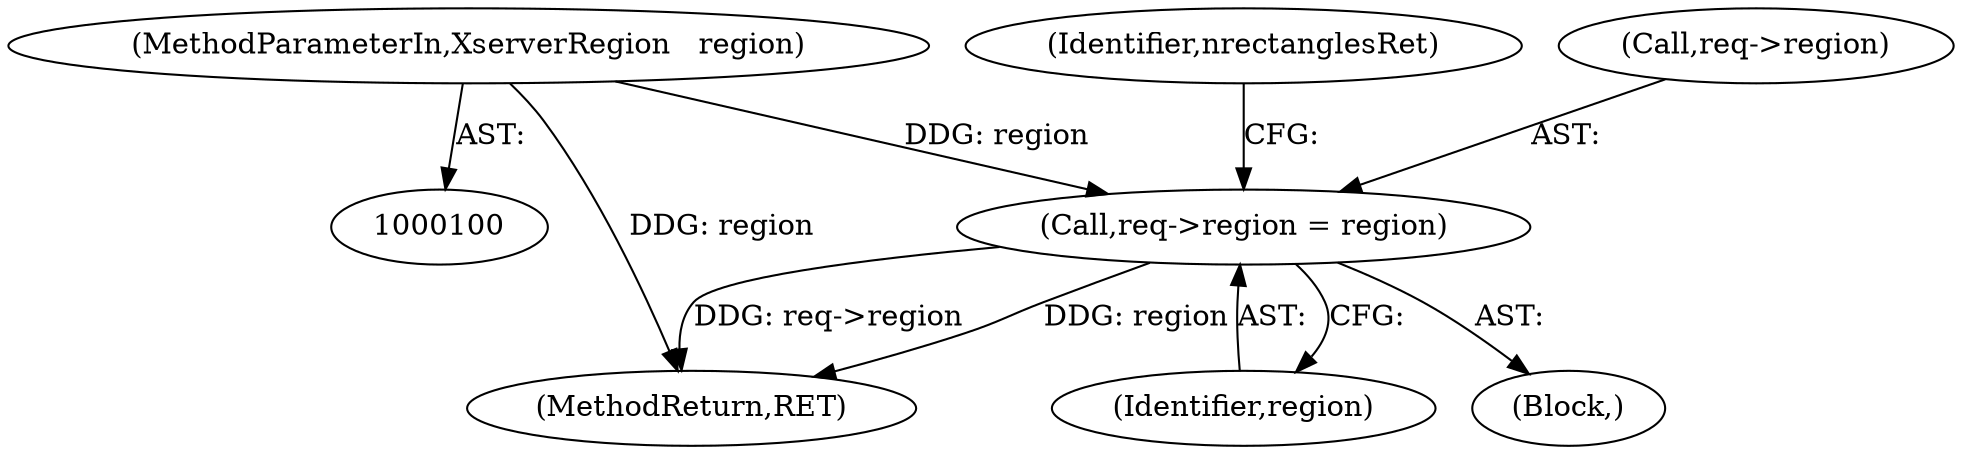 digraph "0_libXfixes_61c1039ee23a2d1de712843bed3480654d7ef42e@pointer" {
"1000140" [label="(Call,req->region = region)"];
"1000102" [label="(MethodParameterIn,XserverRegion   region)"];
"1000144" [label="(Identifier,region)"];
"1000268" [label="(MethodReturn,RET)"];
"1000102" [label="(MethodParameterIn,XserverRegion   region)"];
"1000147" [label="(Identifier,nrectanglesRet)"];
"1000141" [label="(Call,req->region)"];
"1000105" [label="(Block,)"];
"1000140" [label="(Call,req->region = region)"];
"1000140" -> "1000105"  [label="AST: "];
"1000140" -> "1000144"  [label="CFG: "];
"1000141" -> "1000140"  [label="AST: "];
"1000144" -> "1000140"  [label="AST: "];
"1000147" -> "1000140"  [label="CFG: "];
"1000140" -> "1000268"  [label="DDG: req->region"];
"1000140" -> "1000268"  [label="DDG: region"];
"1000102" -> "1000140"  [label="DDG: region"];
"1000102" -> "1000100"  [label="AST: "];
"1000102" -> "1000268"  [label="DDG: region"];
}
